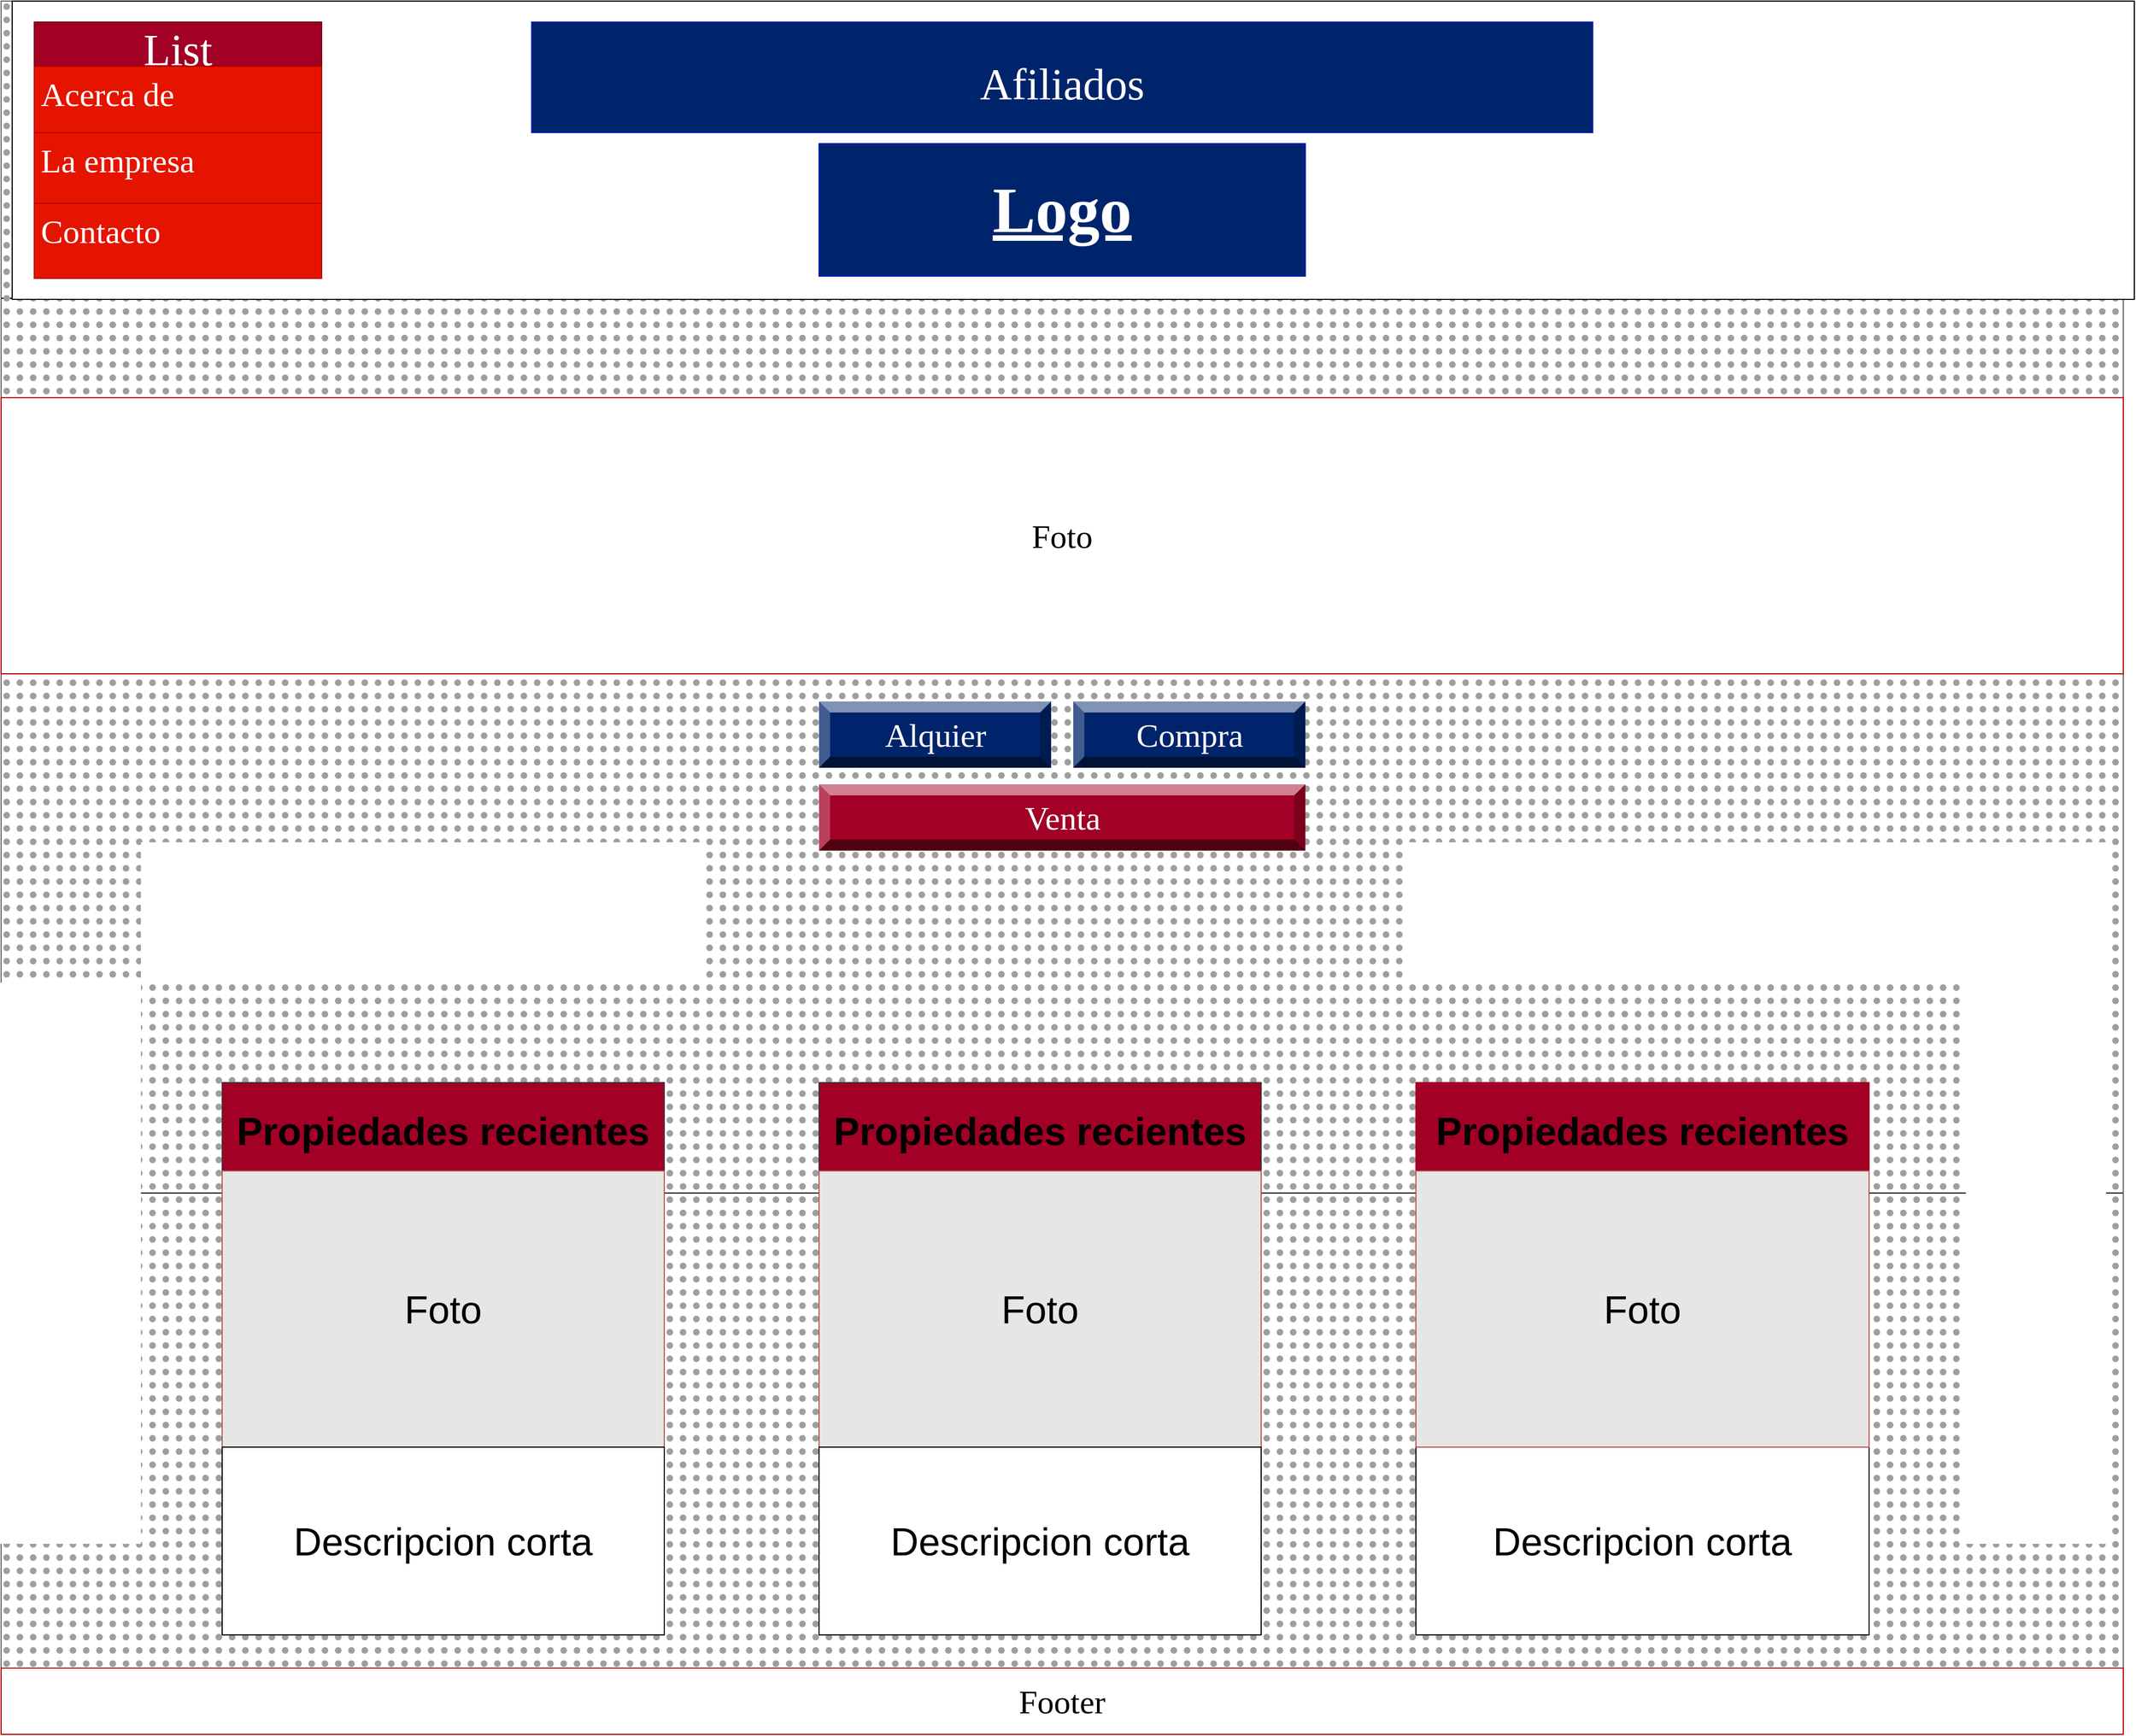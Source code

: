 <mxfile version="20.5.1" type="github">
  <diagram name="Page-1" id="c9db0220-8083-56f3-ca83-edcdcd058819">
    <mxGraphModel dx="4751" dy="1283" grid="1" gridSize="10" guides="1" tooltips="1" connect="1" arrows="1" fold="1" page="1" pageScale="1.5" pageWidth="1600" pageHeight="900" background="#ffffff" math="0" shadow="0">
      <root>
        <mxCell id="0" style=";html=1;" />
        <mxCell id="1" style=";html=1;" parent="0" />
        <mxCell id="Wis09WT77104H0kCQ0BY-11" value="" style="rounded=0;whiteSpace=wrap;html=1;shadow=0;glass=0;sketch=0;fillStyle=solid;strokeColor=default;fontFamily=Times New Roman;fontSize=30;fillColor=default;gradientColor=none;gradientDirection=north;" parent="1" vertex="1">
          <mxGeometry x="-600" y="310" width="1920" height="810" as="geometry" />
        </mxCell>
        <mxCell id="YWLWRJzPZtAssaZeO9F8-3" value="" style="rounded=0;whiteSpace=wrap;html=1;fillColor=#9E9E9E;strokeColor=#666666;gradientColor=none;gradientDirection=north;glass=0;shadow=0;sketch=0;fillStyle=dots;" parent="1" vertex="1">
          <mxGeometry x="-600" y="41" width="1920" height="1520" as="geometry" />
        </mxCell>
        <mxCell id="Wis09WT77104H0kCQ0BY-10" value="" style="rounded=0;whiteSpace=wrap;html=1;shadow=0;glass=0;sketch=0;fontFamily=Times New Roman;fontSize=30;gradientDirection=north;connectable=0;fillColor=#FFFFFF;" parent="1" vertex="1">
          <mxGeometry x="-590" y="41" width="1920" height="270" as="geometry" />
        </mxCell>
        <mxCell id="Wis09WT77104H0kCQ0BY-1" value="&lt;h1 style=&quot;font-size: 58px;&quot; align=&quot;justify&quot;&gt;&lt;u&gt;&lt;font face=&quot;Times New Roman&quot;&gt;Logo&lt;/font&gt;&lt;br&gt;&lt;/u&gt;&lt;/h1&gt;" style="rounded=0;whiteSpace=wrap;html=1;fillColor=#00246B;fontColor=#ffffff;strokeColor=#001DBC;gradientColor=none;" parent="1" vertex="1">
          <mxGeometry x="140" y="170" width="440" height="120" as="geometry" />
        </mxCell>
        <mxCell id="Wis09WT77104H0kCQ0BY-2" value="&lt;font style=&quot;font-size: 40px;&quot;&gt;Afiliados&lt;/font&gt;" style="rounded=0;whiteSpace=wrap;html=1;fontFamily=Times New Roman;fontSize=58;fillColor=#00246B;fontColor=#ffffff;strokeColor=#001DBC;gradientColor=none;" parent="1" vertex="1">
          <mxGeometry x="-120" y="60" width="960" height="100" as="geometry" />
        </mxCell>
        <mxCell id="Wis09WT77104H0kCQ0BY-3" value="List" style="swimlane;fontStyle=0;childLayout=stackLayout;horizontal=1;startSize=40;fillColor=#A20025;horizontalStack=0;resizeParent=1;resizeParentMax=0;resizeLast=0;collapsible=1;marginBottom=0;fontFamily=Times New Roman;fontSize=40;strokeColor=#6F0000;fontColor=#ffffff;" parent="1" vertex="1">
          <mxGeometry x="-570" y="60" width="260" height="232" as="geometry" />
        </mxCell>
        <mxCell id="Wis09WT77104H0kCQ0BY-4" value="Acerca de" style="text;strokeColor=#B20000;fillColor=#e51400;align=left;verticalAlign=top;spacingLeft=4;spacingRight=4;overflow=hidden;rotatable=0;points=[[0,0.5],[1,0.5]];portConstraint=eastwest;fontFamily=Times New Roman;fontSize=30;fontColor=#ffffff;" parent="Wis09WT77104H0kCQ0BY-3" vertex="1">
          <mxGeometry y="40" width="260" height="60" as="geometry" />
        </mxCell>
        <mxCell id="Wis09WT77104H0kCQ0BY-5" value="La empresa" style="text;strokeColor=#B20000;fillColor=#E51400;align=left;verticalAlign=top;spacingLeft=4;spacingRight=4;overflow=hidden;rotatable=0;points=[[0,0.5],[1,0.5]];portConstraint=eastwest;fontFamily=Times New Roman;fontSize=30;fontColor=#ffffff;gradientColor=none;shadow=0;" parent="Wis09WT77104H0kCQ0BY-3" vertex="1">
          <mxGeometry y="100" width="260" height="64" as="geometry" />
        </mxCell>
        <mxCell id="Wis09WT77104H0kCQ0BY-6" value="Contacto" style="text;strokeColor=#B20000;fillColor=#e51400;align=left;verticalAlign=top;spacingLeft=4;spacingRight=4;overflow=hidden;rotatable=0;points=[[0,0.5],[1,0.5]];portConstraint=eastwest;fontFamily=Times New Roman;fontSize=30;fontColor=#ffffff;gradientColor=none;" parent="Wis09WT77104H0kCQ0BY-3" vertex="1">
          <mxGeometry y="164" width="260" height="68" as="geometry" />
        </mxCell>
        <mxCell id="Wis09WT77104H0kCQ0BY-12" value="Alquier" style="labelPosition=center;verticalLabelPosition=middle;align=center;html=1;shape=mxgraph.basic.shaded_button;dx=10;fillColor=#00246B;strokeColor=none;rounded=0;shadow=0;glass=0;sketch=0;fillStyle=solid;fontFamily=Times New Roman;fontSize=30;fontColor=#ffffff;" parent="1" vertex="1">
          <mxGeometry x="140" y="675" width="210" height="60" as="geometry" />
        </mxCell>
        <mxCell id="Wis09WT77104H0kCQ0BY-13" value="Compra" style="labelPosition=center;verticalLabelPosition=middle;align=center;html=1;shape=mxgraph.basic.shaded_button;dx=10;fillColor=#00246B;strokeColor=none;rounded=0;shadow=0;glass=0;sketch=0;fillStyle=solid;fontFamily=Times New Roman;fontSize=30;fontColor=#ffffff;" parent="1" vertex="1">
          <mxGeometry x="370" y="675" width="210" height="60" as="geometry" />
        </mxCell>
        <mxCell id="Wis09WT77104H0kCQ0BY-14" value="Venta" style="labelPosition=center;verticalLabelPosition=middle;align=center;html=1;shape=mxgraph.basic.shaded_button;dx=10;fillColor=#A20025;strokeColor=#6F0000;rounded=0;shadow=0;glass=0;sketch=0;fillStyle=solid;fontFamily=Times New Roman;fontSize=30;fontColor=#ffffff;" parent="1" vertex="1">
          <mxGeometry x="140" y="750" width="440" height="60" as="geometry" />
        </mxCell>
        <mxCell id="Wis09WT77104H0kCQ0BY-18" value="Foto" style="rounded=0;whiteSpace=wrap;html=1;shadow=0;glass=0;sketch=0;fillStyle=auto;strokeColor=#B20000;fontFamily=Times New Roman;fontSize=30;fillColor=default;gradientColor=none;gradientDirection=south;" parent="1" vertex="1">
          <mxGeometry x="-600" y="400" width="1920" height="250" as="geometry" />
        </mxCell>
        <mxCell id="Wis09WT77104H0kCQ0BY-19" value="&lt;div&gt;Footer&lt;/div&gt;" style="rounded=0;whiteSpace=wrap;html=1;shadow=0;glass=0;sketch=0;fillStyle=auto;strokeColor=#B20000;fontFamily=Times New Roman;fontSize=30;fillColor=default;gradientColor=none;gradientDirection=south;" parent="1" vertex="1">
          <mxGeometry x="-600" y="1550" width="1920" height="60" as="geometry" />
        </mxCell>
        <mxCell id="8vznVOSX0afg08rcqgEU-1" value="Propiedades recientes" style="swimlane;swimlaneLine=0;fillColor=#A20025;strokeColor=#A20025;fillStyle=auto;startSize=80;fontSize=35;" vertex="1" parent="1">
          <mxGeometry x="680" y="1020" width="410" height="500" as="geometry" />
        </mxCell>
        <mxCell id="8vznVOSX0afg08rcqgEU-9" value="Descripcion corta" style="rounded=0;whiteSpace=wrap;html=1;fillStyle=solid;strokeColor=default;fontSize=35;fillColor=#FFFFFF;gradientColor=none;" vertex="1" parent="8vznVOSX0afg08rcqgEU-1">
          <mxGeometry y="330" width="410" height="170" as="geometry" />
        </mxCell>
        <mxCell id="8vznVOSX0afg08rcqgEU-2" value="Propiedades recientes" style="swimlane;swimlaneLine=0;fillColor=#A20025;strokeColor=#36393d;fillStyle=auto;startSize=80;fontSize=35;" vertex="1" parent="1">
          <mxGeometry x="140" y="1020" width="400" height="500" as="geometry" />
        </mxCell>
        <mxCell id="8vznVOSX0afg08rcqgEU-3" value="Propiedades recientes" style="swimlane;swimlaneLine=0;fillColor=#A20025;strokeColor=#36393d;fillStyle=auto;startSize=80;fontSize=35;" vertex="1" parent="1">
          <mxGeometry x="-400" y="1020" width="400" height="500" as="geometry" />
        </mxCell>
        <mxCell id="8vznVOSX0afg08rcqgEU-4" value="Foto" style="rounded=0;whiteSpace=wrap;html=1;fillStyle=solid;fontSize=35;fillColor=#E6E6E6;strokeColor=#b85450;gradientColor=none;" vertex="1" parent="1">
          <mxGeometry x="-400" y="1100" width="400" height="250" as="geometry" />
        </mxCell>
        <mxCell id="8vznVOSX0afg08rcqgEU-5" value="Foto" style="rounded=0;whiteSpace=wrap;html=1;fillStyle=solid;fontSize=35;fillColor=#E6E6E6;strokeColor=#b85450;gradientColor=none;" vertex="1" parent="1">
          <mxGeometry x="140" y="1100" width="400" height="250" as="geometry" />
        </mxCell>
        <mxCell id="8vznVOSX0afg08rcqgEU-6" value="Foto" style="rounded=0;whiteSpace=wrap;html=1;fillStyle=solid;fontSize=35;fillColor=#E6E6E6;strokeColor=#b85450;gradientColor=none;" vertex="1" parent="1">
          <mxGeometry x="680" y="1100" width="410" height="250" as="geometry" />
        </mxCell>
        <mxCell id="8vznVOSX0afg08rcqgEU-7" value="Descripcion corta" style="rounded=0;whiteSpace=wrap;html=1;fillStyle=solid;strokeColor=default;fontSize=35;fillColor=#FFFFFF;gradientColor=none;" vertex="1" parent="1">
          <mxGeometry x="-400" y="1350" width="400" height="170" as="geometry" />
        </mxCell>
        <mxCell id="8vznVOSX0afg08rcqgEU-8" value="Descripcion corta" style="rounded=0;whiteSpace=wrap;html=1;fillStyle=solid;strokeColor=default;fontSize=35;fillColor=#FFFFFF;gradientColor=none;" vertex="1" parent="1">
          <mxGeometry x="140" y="1350" width="400" height="170" as="geometry" />
        </mxCell>
      </root>
    </mxGraphModel>
  </diagram>
</mxfile>
